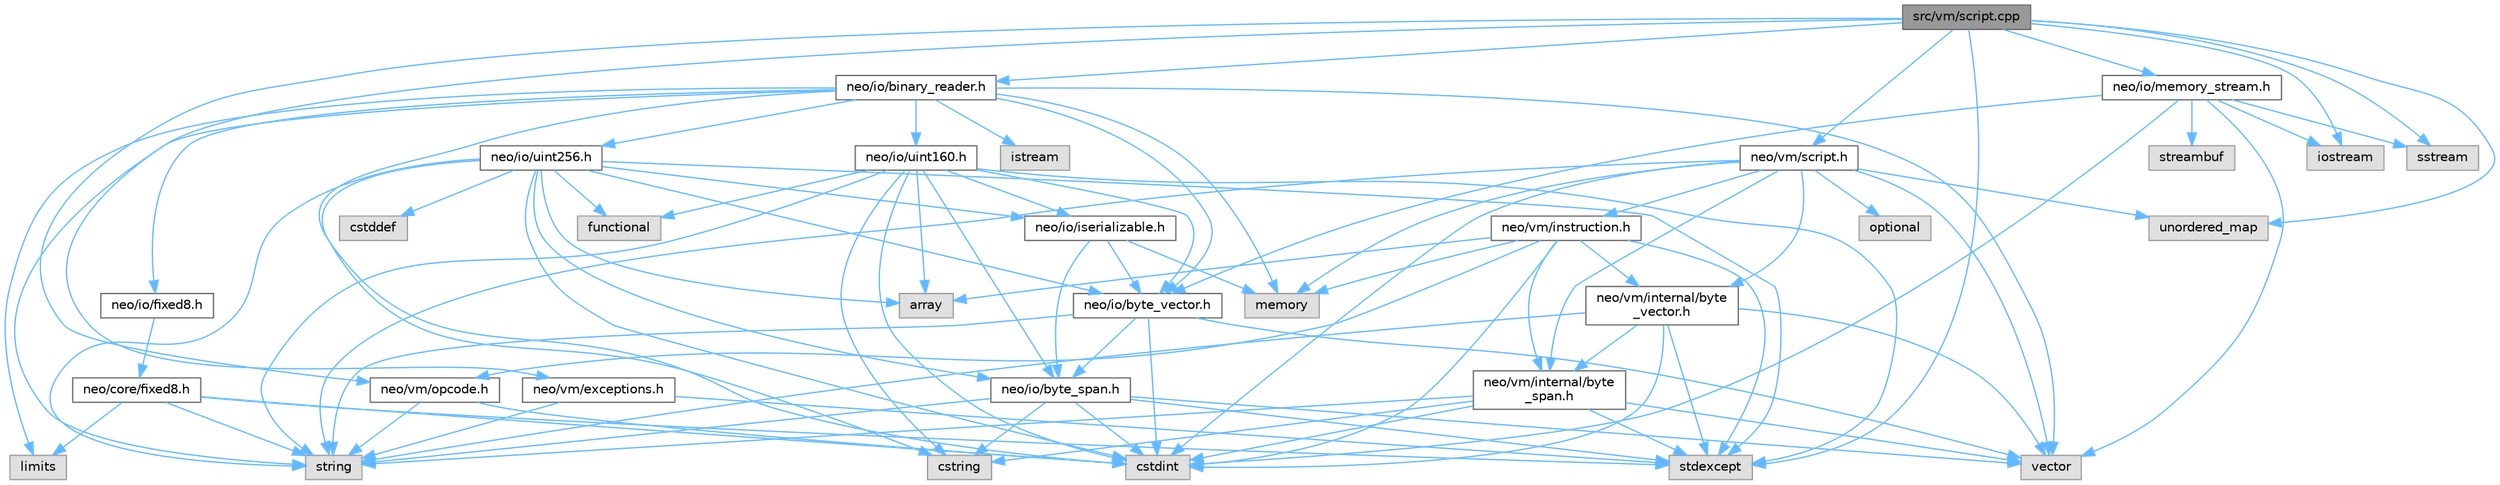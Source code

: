 digraph "src/vm/script.cpp"
{
 // LATEX_PDF_SIZE
  bgcolor="transparent";
  edge [fontname=Helvetica,fontsize=10,labelfontname=Helvetica,labelfontsize=10];
  node [fontname=Helvetica,fontsize=10,shape=box,height=0.2,width=0.4];
  Node1 [id="Node000001",label="src/vm/script.cpp",height=0.2,width=0.4,color="gray40", fillcolor="grey60", style="filled", fontcolor="black",tooltip=" "];
  Node1 -> Node2 [id="edge92_Node000001_Node000002",color="steelblue1",style="solid",tooltip=" "];
  Node2 [id="Node000002",label="neo/io/binary_reader.h",height=0.2,width=0.4,color="grey40", fillcolor="white", style="filled",URL="$binary__reader_8h.html",tooltip=" "];
  Node2 -> Node3 [id="edge93_Node000002_Node000003",color="steelblue1",style="solid",tooltip=" "];
  Node3 [id="Node000003",label="neo/io/byte_vector.h",height=0.2,width=0.4,color="grey40", fillcolor="white", style="filled",URL="$io_2byte__vector_8h.html",tooltip=" "];
  Node3 -> Node4 [id="edge94_Node000003_Node000004",color="steelblue1",style="solid",tooltip=" "];
  Node4 [id="Node000004",label="neo/io/byte_span.h",height=0.2,width=0.4,color="grey40", fillcolor="white", style="filled",URL="$io_2byte__span_8h.html",tooltip=" "];
  Node4 -> Node5 [id="edge95_Node000004_Node000005",color="steelblue1",style="solid",tooltip=" "];
  Node5 [id="Node000005",label="cstdint",height=0.2,width=0.4,color="grey60", fillcolor="#E0E0E0", style="filled",tooltip=" "];
  Node4 -> Node6 [id="edge96_Node000004_Node000006",color="steelblue1",style="solid",tooltip=" "];
  Node6 [id="Node000006",label="cstring",height=0.2,width=0.4,color="grey60", fillcolor="#E0E0E0", style="filled",tooltip=" "];
  Node4 -> Node7 [id="edge97_Node000004_Node000007",color="steelblue1",style="solid",tooltip=" "];
  Node7 [id="Node000007",label="stdexcept",height=0.2,width=0.4,color="grey60", fillcolor="#E0E0E0", style="filled",tooltip=" "];
  Node4 -> Node8 [id="edge98_Node000004_Node000008",color="steelblue1",style="solid",tooltip=" "];
  Node8 [id="Node000008",label="string",height=0.2,width=0.4,color="grey60", fillcolor="#E0E0E0", style="filled",tooltip=" "];
  Node4 -> Node9 [id="edge99_Node000004_Node000009",color="steelblue1",style="solid",tooltip=" "];
  Node9 [id="Node000009",label="vector",height=0.2,width=0.4,color="grey60", fillcolor="#E0E0E0", style="filled",tooltip=" "];
  Node3 -> Node5 [id="edge100_Node000003_Node000005",color="steelblue1",style="solid",tooltip=" "];
  Node3 -> Node8 [id="edge101_Node000003_Node000008",color="steelblue1",style="solid",tooltip=" "];
  Node3 -> Node9 [id="edge102_Node000003_Node000009",color="steelblue1",style="solid",tooltip=" "];
  Node2 -> Node10 [id="edge103_Node000002_Node000010",color="steelblue1",style="solid",tooltip=" "];
  Node10 [id="Node000010",label="neo/io/fixed8.h",height=0.2,width=0.4,color="grey40", fillcolor="white", style="filled",URL="$io_2fixed8_8h.html",tooltip=" "];
  Node10 -> Node11 [id="edge104_Node000010_Node000011",color="steelblue1",style="solid",tooltip=" "];
  Node11 [id="Node000011",label="neo/core/fixed8.h",height=0.2,width=0.4,color="grey40", fillcolor="white", style="filled",URL="$core_2fixed8_8h.html",tooltip=" "];
  Node11 -> Node5 [id="edge105_Node000011_Node000005",color="steelblue1",style="solid",tooltip=" "];
  Node11 -> Node12 [id="edge106_Node000011_Node000012",color="steelblue1",style="solid",tooltip=" "];
  Node12 [id="Node000012",label="limits",height=0.2,width=0.4,color="grey60", fillcolor="#E0E0E0", style="filled",tooltip=" "];
  Node11 -> Node7 [id="edge107_Node000011_Node000007",color="steelblue1",style="solid",tooltip=" "];
  Node11 -> Node8 [id="edge108_Node000011_Node000008",color="steelblue1",style="solid",tooltip=" "];
  Node2 -> Node13 [id="edge109_Node000002_Node000013",color="steelblue1",style="solid",tooltip=" "];
  Node13 [id="Node000013",label="neo/io/uint160.h",height=0.2,width=0.4,color="grey40", fillcolor="white", style="filled",URL="$uint160_8h.html",tooltip=" "];
  Node13 -> Node4 [id="edge110_Node000013_Node000004",color="steelblue1",style="solid",tooltip=" "];
  Node13 -> Node3 [id="edge111_Node000013_Node000003",color="steelblue1",style="solid",tooltip=" "];
  Node13 -> Node14 [id="edge112_Node000013_Node000014",color="steelblue1",style="solid",tooltip=" "];
  Node14 [id="Node000014",label="neo/io/iserializable.h",height=0.2,width=0.4,color="grey40", fillcolor="white", style="filled",URL="$iserializable_8h.html",tooltip=" "];
  Node14 -> Node4 [id="edge113_Node000014_Node000004",color="steelblue1",style="solid",tooltip=" "];
  Node14 -> Node3 [id="edge114_Node000014_Node000003",color="steelblue1",style="solid",tooltip=" "];
  Node14 -> Node15 [id="edge115_Node000014_Node000015",color="steelblue1",style="solid",tooltip=" "];
  Node15 [id="Node000015",label="memory",height=0.2,width=0.4,color="grey60", fillcolor="#E0E0E0", style="filled",tooltip=" "];
  Node13 -> Node16 [id="edge116_Node000013_Node000016",color="steelblue1",style="solid",tooltip=" "];
  Node16 [id="Node000016",label="array",height=0.2,width=0.4,color="grey60", fillcolor="#E0E0E0", style="filled",tooltip=" "];
  Node13 -> Node5 [id="edge117_Node000013_Node000005",color="steelblue1",style="solid",tooltip=" "];
  Node13 -> Node6 [id="edge118_Node000013_Node000006",color="steelblue1",style="solid",tooltip=" "];
  Node13 -> Node17 [id="edge119_Node000013_Node000017",color="steelblue1",style="solid",tooltip=" "];
  Node17 [id="Node000017",label="functional",height=0.2,width=0.4,color="grey60", fillcolor="#E0E0E0", style="filled",tooltip=" "];
  Node13 -> Node7 [id="edge120_Node000013_Node000007",color="steelblue1",style="solid",tooltip=" "];
  Node13 -> Node8 [id="edge121_Node000013_Node000008",color="steelblue1",style="solid",tooltip=" "];
  Node2 -> Node18 [id="edge122_Node000002_Node000018",color="steelblue1",style="solid",tooltip=" "];
  Node18 [id="Node000018",label="neo/io/uint256.h",height=0.2,width=0.4,color="grey40", fillcolor="white", style="filled",URL="$uint256_8h.html",tooltip=" "];
  Node18 -> Node4 [id="edge123_Node000018_Node000004",color="steelblue1",style="solid",tooltip=" "];
  Node18 -> Node3 [id="edge124_Node000018_Node000003",color="steelblue1",style="solid",tooltip=" "];
  Node18 -> Node14 [id="edge125_Node000018_Node000014",color="steelblue1",style="solid",tooltip=" "];
  Node18 -> Node16 [id="edge126_Node000018_Node000016",color="steelblue1",style="solid",tooltip=" "];
  Node18 -> Node19 [id="edge127_Node000018_Node000019",color="steelblue1",style="solid",tooltip=" "];
  Node19 [id="Node000019",label="cstddef",height=0.2,width=0.4,color="grey60", fillcolor="#E0E0E0", style="filled",tooltip=" "];
  Node18 -> Node5 [id="edge128_Node000018_Node000005",color="steelblue1",style="solid",tooltip=" "];
  Node18 -> Node6 [id="edge129_Node000018_Node000006",color="steelblue1",style="solid",tooltip=" "];
  Node18 -> Node17 [id="edge130_Node000018_Node000017",color="steelblue1",style="solid",tooltip=" "];
  Node18 -> Node7 [id="edge131_Node000018_Node000007",color="steelblue1",style="solid",tooltip=" "];
  Node18 -> Node8 [id="edge132_Node000018_Node000008",color="steelblue1",style="solid",tooltip=" "];
  Node2 -> Node5 [id="edge133_Node000002_Node000005",color="steelblue1",style="solid",tooltip=" "];
  Node2 -> Node20 [id="edge134_Node000002_Node000020",color="steelblue1",style="solid",tooltip=" "];
  Node20 [id="Node000020",label="istream",height=0.2,width=0.4,color="grey60", fillcolor="#E0E0E0", style="filled",tooltip=" "];
  Node2 -> Node12 [id="edge135_Node000002_Node000012",color="steelblue1",style="solid",tooltip=" "];
  Node2 -> Node15 [id="edge136_Node000002_Node000015",color="steelblue1",style="solid",tooltip=" "];
  Node2 -> Node8 [id="edge137_Node000002_Node000008",color="steelblue1",style="solid",tooltip=" "];
  Node2 -> Node9 [id="edge138_Node000002_Node000009",color="steelblue1",style="solid",tooltip=" "];
  Node1 -> Node21 [id="edge139_Node000001_Node000021",color="steelblue1",style="solid",tooltip=" "];
  Node21 [id="Node000021",label="neo/io/memory_stream.h",height=0.2,width=0.4,color="grey40", fillcolor="white", style="filled",URL="$memory__stream_8h.html",tooltip=" "];
  Node21 -> Node3 [id="edge140_Node000021_Node000003",color="steelblue1",style="solid",tooltip=" "];
  Node21 -> Node5 [id="edge141_Node000021_Node000005",color="steelblue1",style="solid",tooltip=" "];
  Node21 -> Node22 [id="edge142_Node000021_Node000022",color="steelblue1",style="solid",tooltip=" "];
  Node22 [id="Node000022",label="iostream",height=0.2,width=0.4,color="grey60", fillcolor="#E0E0E0", style="filled",tooltip=" "];
  Node21 -> Node23 [id="edge143_Node000021_Node000023",color="steelblue1",style="solid",tooltip=" "];
  Node23 [id="Node000023",label="sstream",height=0.2,width=0.4,color="grey60", fillcolor="#E0E0E0", style="filled",tooltip=" "];
  Node21 -> Node24 [id="edge144_Node000021_Node000024",color="steelblue1",style="solid",tooltip=" "];
  Node24 [id="Node000024",label="streambuf",height=0.2,width=0.4,color="grey60", fillcolor="#E0E0E0", style="filled",tooltip=" "];
  Node21 -> Node9 [id="edge145_Node000021_Node000009",color="steelblue1",style="solid",tooltip=" "];
  Node1 -> Node25 [id="edge146_Node000001_Node000025",color="steelblue1",style="solid",tooltip=" "];
  Node25 [id="Node000025",label="neo/vm/exceptions.h",height=0.2,width=0.4,color="grey40", fillcolor="white", style="filled",URL="$vm_2exceptions_8h.html",tooltip=" "];
  Node25 -> Node7 [id="edge147_Node000025_Node000007",color="steelblue1",style="solid",tooltip=" "];
  Node25 -> Node8 [id="edge148_Node000025_Node000008",color="steelblue1",style="solid",tooltip=" "];
  Node1 -> Node26 [id="edge149_Node000001_Node000026",color="steelblue1",style="solid",tooltip=" "];
  Node26 [id="Node000026",label="neo/vm/opcode.h",height=0.2,width=0.4,color="grey40", fillcolor="white", style="filled",URL="$opcode_8h.html",tooltip=" "];
  Node26 -> Node5 [id="edge150_Node000026_Node000005",color="steelblue1",style="solid",tooltip=" "];
  Node26 -> Node8 [id="edge151_Node000026_Node000008",color="steelblue1",style="solid",tooltip=" "];
  Node1 -> Node27 [id="edge152_Node000001_Node000027",color="steelblue1",style="solid",tooltip=" "];
  Node27 [id="Node000027",label="neo/vm/script.h",height=0.2,width=0.4,color="grey40", fillcolor="white", style="filled",URL="$script_8h.html",tooltip=" "];
  Node27 -> Node28 [id="edge153_Node000027_Node000028",color="steelblue1",style="solid",tooltip=" "];
  Node28 [id="Node000028",label="neo/vm/instruction.h",height=0.2,width=0.4,color="grey40", fillcolor="white", style="filled",URL="$instruction_8h.html",tooltip=" "];
  Node28 -> Node29 [id="edge154_Node000028_Node000029",color="steelblue1",style="solid",tooltip=" "];
  Node29 [id="Node000029",label="neo/vm/internal/byte\l_span.h",height=0.2,width=0.4,color="grey40", fillcolor="white", style="filled",URL="$vm_2internal_2byte__span_8h.html",tooltip=" "];
  Node29 -> Node5 [id="edge155_Node000029_Node000005",color="steelblue1",style="solid",tooltip=" "];
  Node29 -> Node6 [id="edge156_Node000029_Node000006",color="steelblue1",style="solid",tooltip=" "];
  Node29 -> Node7 [id="edge157_Node000029_Node000007",color="steelblue1",style="solid",tooltip=" "];
  Node29 -> Node8 [id="edge158_Node000029_Node000008",color="steelblue1",style="solid",tooltip=" "];
  Node29 -> Node9 [id="edge159_Node000029_Node000009",color="steelblue1",style="solid",tooltip=" "];
  Node28 -> Node30 [id="edge160_Node000028_Node000030",color="steelblue1",style="solid",tooltip=" "];
  Node30 [id="Node000030",label="neo/vm/internal/byte\l_vector.h",height=0.2,width=0.4,color="grey40", fillcolor="white", style="filled",URL="$vm_2internal_2byte__vector_8h.html",tooltip=" "];
  Node30 -> Node29 [id="edge161_Node000030_Node000029",color="steelblue1",style="solid",tooltip=" "];
  Node30 -> Node5 [id="edge162_Node000030_Node000005",color="steelblue1",style="solid",tooltip=" "];
  Node30 -> Node7 [id="edge163_Node000030_Node000007",color="steelblue1",style="solid",tooltip=" "];
  Node30 -> Node8 [id="edge164_Node000030_Node000008",color="steelblue1",style="solid",tooltip=" "];
  Node30 -> Node9 [id="edge165_Node000030_Node000009",color="steelblue1",style="solid",tooltip=" "];
  Node28 -> Node26 [id="edge166_Node000028_Node000026",color="steelblue1",style="solid",tooltip=" "];
  Node28 -> Node16 [id="edge167_Node000028_Node000016",color="steelblue1",style="solid",tooltip=" "];
  Node28 -> Node5 [id="edge168_Node000028_Node000005",color="steelblue1",style="solid",tooltip=" "];
  Node28 -> Node15 [id="edge169_Node000028_Node000015",color="steelblue1",style="solid",tooltip=" "];
  Node28 -> Node7 [id="edge170_Node000028_Node000007",color="steelblue1",style="solid",tooltip=" "];
  Node27 -> Node29 [id="edge171_Node000027_Node000029",color="steelblue1",style="solid",tooltip=" "];
  Node27 -> Node30 [id="edge172_Node000027_Node000030",color="steelblue1",style="solid",tooltip=" "];
  Node27 -> Node5 [id="edge173_Node000027_Node000005",color="steelblue1",style="solid",tooltip=" "];
  Node27 -> Node15 [id="edge174_Node000027_Node000015",color="steelblue1",style="solid",tooltip=" "];
  Node27 -> Node31 [id="edge175_Node000027_Node000031",color="steelblue1",style="solid",tooltip=" "];
  Node31 [id="Node000031",label="optional",height=0.2,width=0.4,color="grey60", fillcolor="#E0E0E0", style="filled",tooltip=" "];
  Node27 -> Node8 [id="edge176_Node000027_Node000008",color="steelblue1",style="solid",tooltip=" "];
  Node27 -> Node32 [id="edge177_Node000027_Node000032",color="steelblue1",style="solid",tooltip=" "];
  Node32 [id="Node000032",label="unordered_map",height=0.2,width=0.4,color="grey60", fillcolor="#E0E0E0", style="filled",tooltip=" "];
  Node27 -> Node9 [id="edge178_Node000027_Node000009",color="steelblue1",style="solid",tooltip=" "];
  Node1 -> Node22 [id="edge179_Node000001_Node000022",color="steelblue1",style="solid",tooltip=" "];
  Node1 -> Node23 [id="edge180_Node000001_Node000023",color="steelblue1",style="solid",tooltip=" "];
  Node1 -> Node7 [id="edge181_Node000001_Node000007",color="steelblue1",style="solid",tooltip=" "];
  Node1 -> Node32 [id="edge182_Node000001_Node000032",color="steelblue1",style="solid",tooltip=" "];
}
